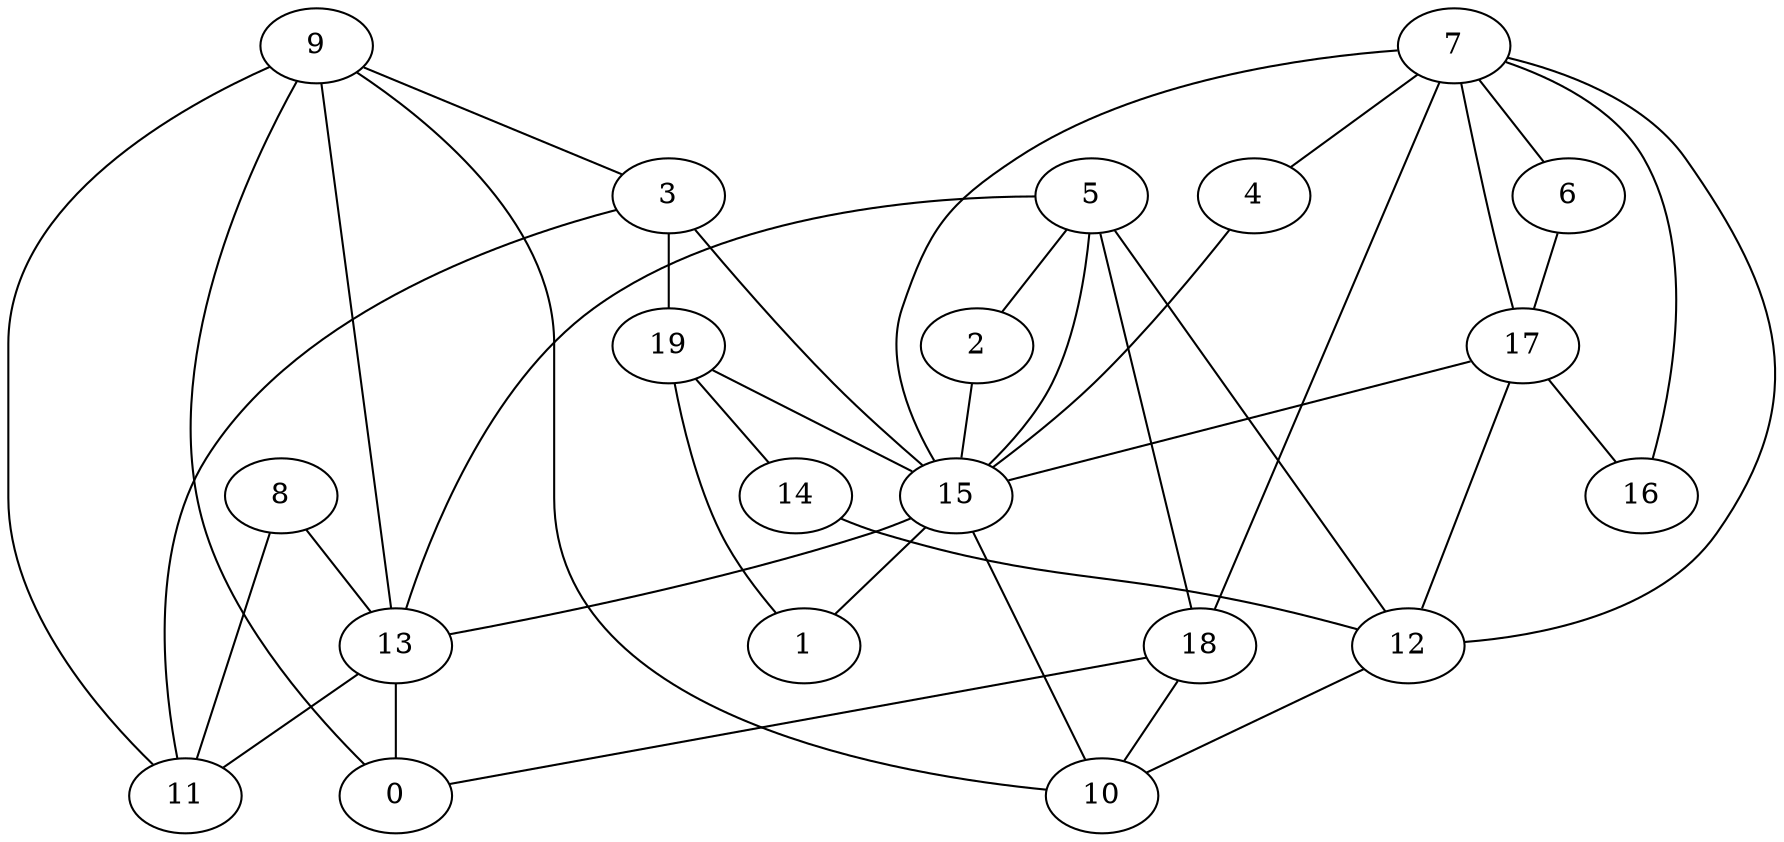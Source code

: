 digraph GG_graph {

subgraph G_graph {
edge [color = black]
"6" -> "17" [dir = none]
"19" -> "14" [dir = none]
"19" -> "1" [dir = none]
"19" -> "15" [dir = none]
"8" -> "11" [dir = none]
"8" -> "13" [dir = none]
"4" -> "15" [dir = none]
"13" -> "0" [dir = none]
"13" -> "11" [dir = none]
"15" -> "10" [dir = none]
"15" -> "13" [dir = none]
"15" -> "1" [dir = none]
"3" -> "11" [dir = none]
"3" -> "19" [dir = none]
"3" -> "15" [dir = none]
"5" -> "2" [dir = none]
"5" -> "12" [dir = none]
"5" -> "13" [dir = none]
"5" -> "18" [dir = none]
"5" -> "15" [dir = none]
"18" -> "10" [dir = none]
"9" -> "11" [dir = none]
"9" -> "13" [dir = none]
"9" -> "10" [dir = none]
"9" -> "0" [dir = none]
"9" -> "3" [dir = none]
"7" -> "17" [dir = none]
"7" -> "4" [dir = none]
"7" -> "16" [dir = none]
"7" -> "6" [dir = none]
"7" -> "12" [dir = none]
"7" -> "15" [dir = none]
"7" -> "18" [dir = none]
"17" -> "15" [dir = none]
"17" -> "12" [dir = none]
"17" -> "16" [dir = none]
"14" -> "12" [dir = none]
"2" -> "15" [dir = none]
"12" -> "10" [dir = none]
"18" -> "0" [dir = none]
}

}
